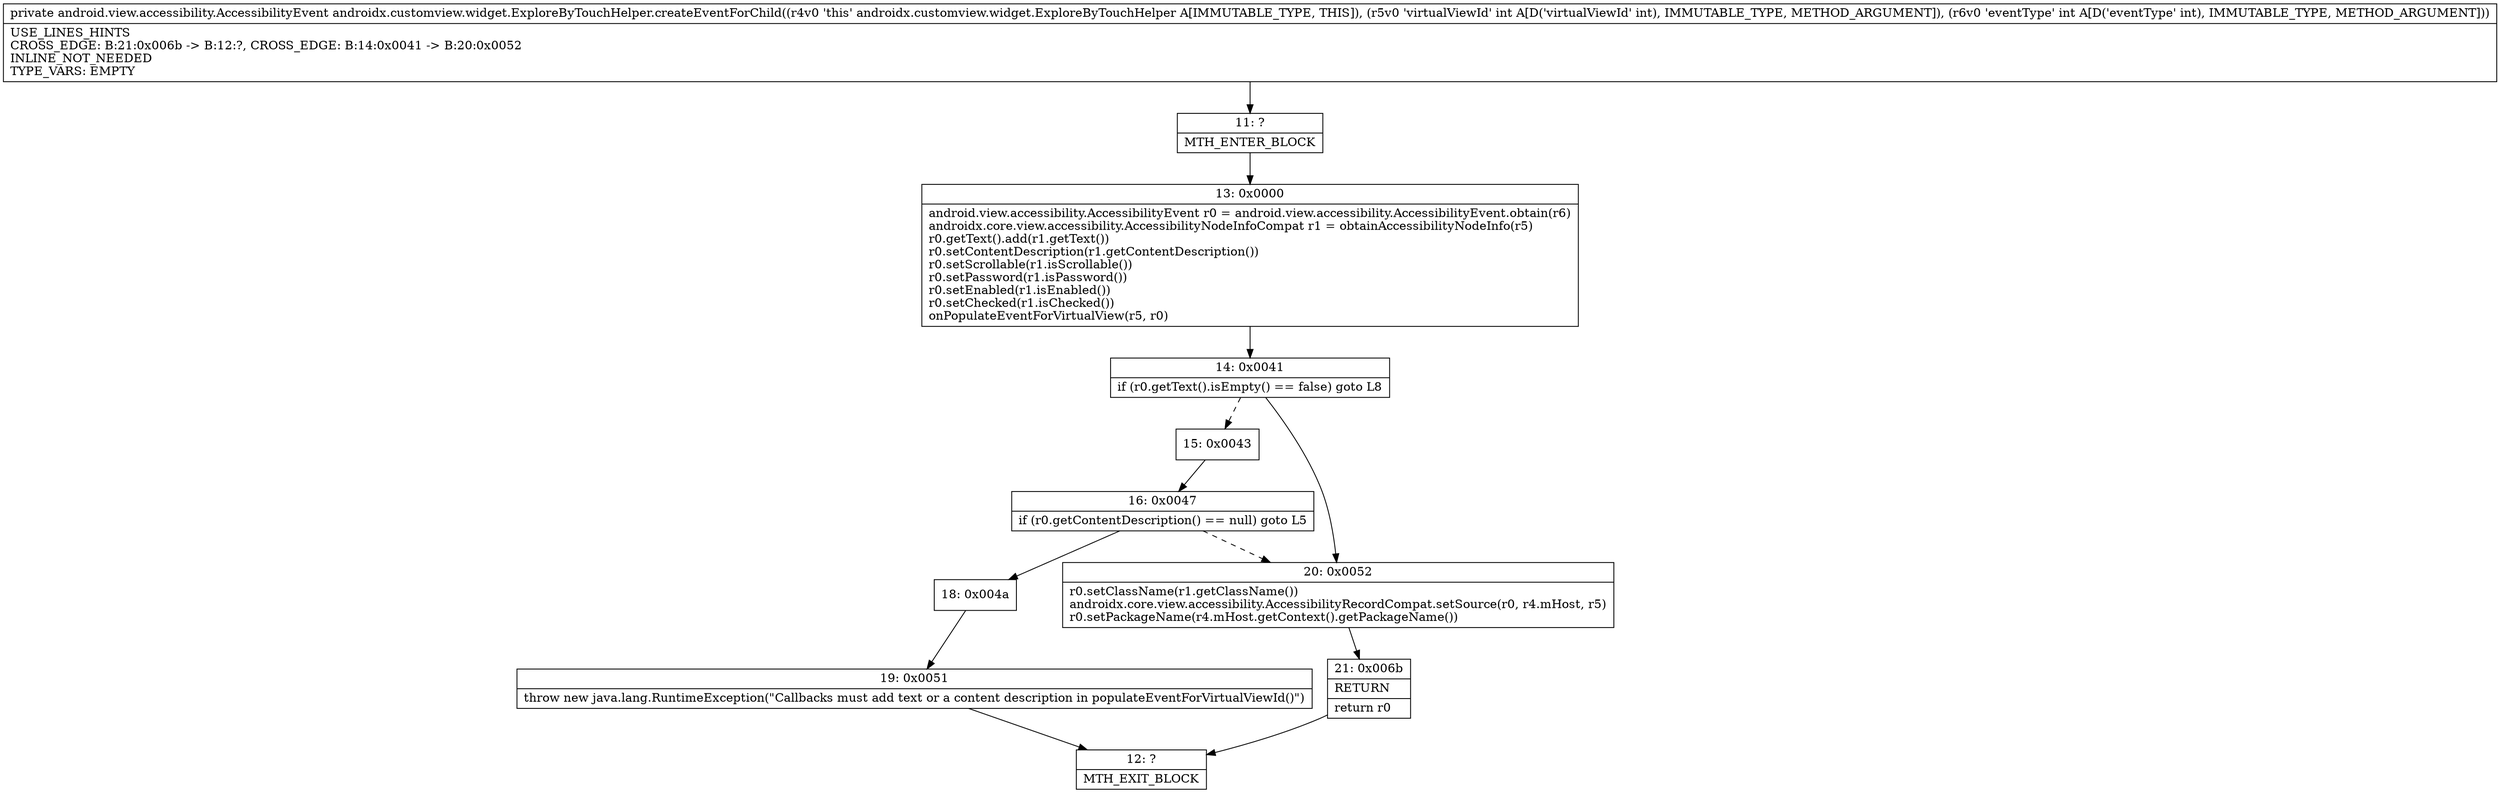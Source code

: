digraph "CFG forandroidx.customview.widget.ExploreByTouchHelper.createEventForChild(II)Landroid\/view\/accessibility\/AccessibilityEvent;" {
Node_11 [shape=record,label="{11\:\ ?|MTH_ENTER_BLOCK\l}"];
Node_13 [shape=record,label="{13\:\ 0x0000|android.view.accessibility.AccessibilityEvent r0 = android.view.accessibility.AccessibilityEvent.obtain(r6)\landroidx.core.view.accessibility.AccessibilityNodeInfoCompat r1 = obtainAccessibilityNodeInfo(r5)\lr0.getText().add(r1.getText())\lr0.setContentDescription(r1.getContentDescription())\lr0.setScrollable(r1.isScrollable())\lr0.setPassword(r1.isPassword())\lr0.setEnabled(r1.isEnabled())\lr0.setChecked(r1.isChecked())\lonPopulateEventForVirtualView(r5, r0)\l}"];
Node_14 [shape=record,label="{14\:\ 0x0041|if (r0.getText().isEmpty() == false) goto L8\l}"];
Node_15 [shape=record,label="{15\:\ 0x0043}"];
Node_16 [shape=record,label="{16\:\ 0x0047|if (r0.getContentDescription() == null) goto L5\l}"];
Node_18 [shape=record,label="{18\:\ 0x004a}"];
Node_19 [shape=record,label="{19\:\ 0x0051|throw new java.lang.RuntimeException(\"Callbacks must add text or a content description in populateEventForVirtualViewId()\")\l}"];
Node_12 [shape=record,label="{12\:\ ?|MTH_EXIT_BLOCK\l}"];
Node_20 [shape=record,label="{20\:\ 0x0052|r0.setClassName(r1.getClassName())\landroidx.core.view.accessibility.AccessibilityRecordCompat.setSource(r0, r4.mHost, r5)\lr0.setPackageName(r4.mHost.getContext().getPackageName())\l}"];
Node_21 [shape=record,label="{21\:\ 0x006b|RETURN\l|return r0\l}"];
MethodNode[shape=record,label="{private android.view.accessibility.AccessibilityEvent androidx.customview.widget.ExploreByTouchHelper.createEventForChild((r4v0 'this' androidx.customview.widget.ExploreByTouchHelper A[IMMUTABLE_TYPE, THIS]), (r5v0 'virtualViewId' int A[D('virtualViewId' int), IMMUTABLE_TYPE, METHOD_ARGUMENT]), (r6v0 'eventType' int A[D('eventType' int), IMMUTABLE_TYPE, METHOD_ARGUMENT]))  | USE_LINES_HINTS\lCROSS_EDGE: B:21:0x006b \-\> B:12:?, CROSS_EDGE: B:14:0x0041 \-\> B:20:0x0052\lINLINE_NOT_NEEDED\lTYPE_VARS: EMPTY\l}"];
MethodNode -> Node_11;Node_11 -> Node_13;
Node_13 -> Node_14;
Node_14 -> Node_15[style=dashed];
Node_14 -> Node_20;
Node_15 -> Node_16;
Node_16 -> Node_18;
Node_16 -> Node_20[style=dashed];
Node_18 -> Node_19;
Node_19 -> Node_12;
Node_20 -> Node_21;
Node_21 -> Node_12;
}

